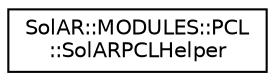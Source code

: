 digraph "Graphical Class Hierarchy"
{
  edge [fontname="Helvetica",fontsize="10",labelfontname="Helvetica",labelfontsize="10"];
  node [fontname="Helvetica",fontsize="10",shape=record];
  rankdir="LR";
  Node0 [label="SolAR::MODULES::PCL\l::SolARPCLHelper",height=0.2,width=0.4,color="black", fillcolor="white", style="filled",URL="$class_sol_a_r_1_1_m_o_d_u_l_e_s_1_1_p_c_l_1_1_sol_a_r_p_c_l_helper.html"];
}
